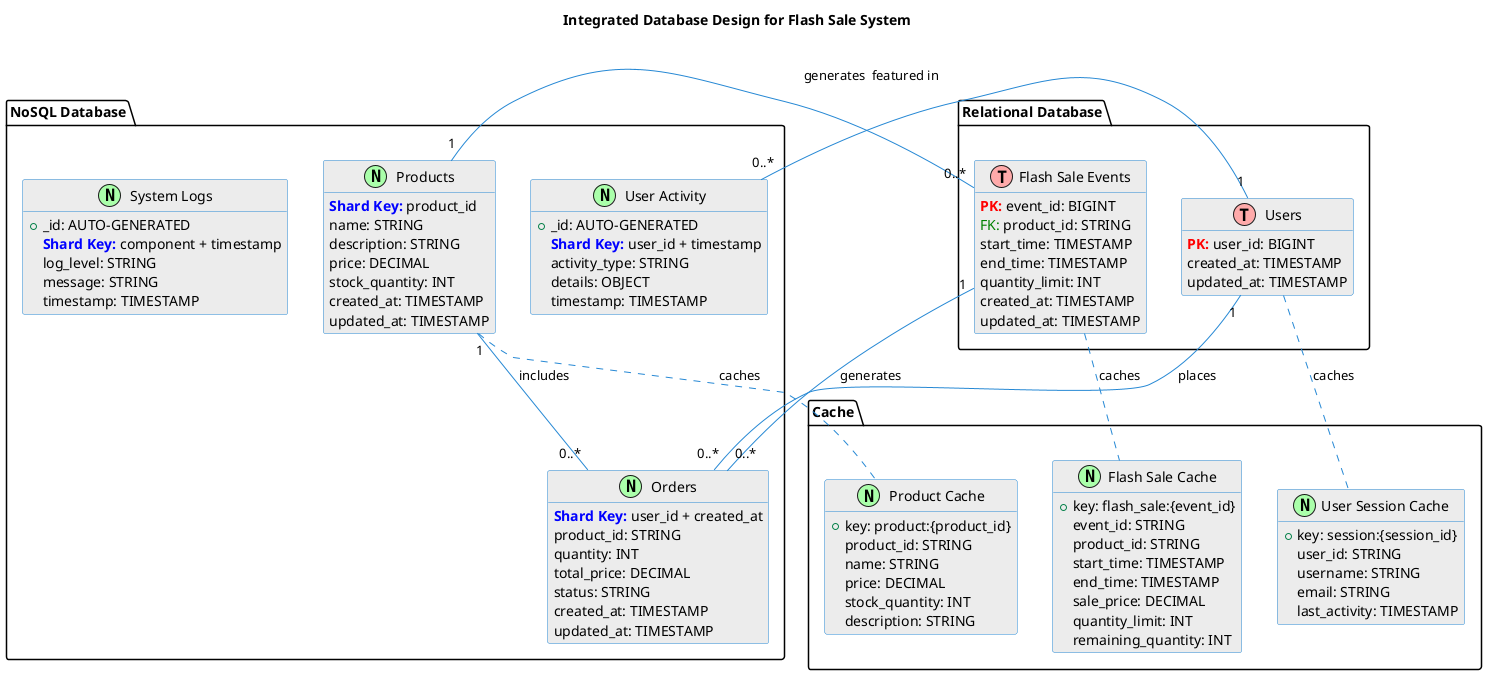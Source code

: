 @startuml
!define TABLE(name,desc) class name as "desc" << (T,#FFAAAA) >>
!define NOSQL(name,desc) class name as "desc" << (N,#AAFFAA) >>
!define PK(x) <b><color:red>PK: </color></b>x
!define FK(x) <color:green>FK: </color>x
!define SK(x) <b><color:blue>Shard Key: </color></b>x
hide methods
hide stereotypes

skinparam class {
    BackgroundColor #ECECEC
    ArrowColor #2688d4
    BorderColor #2688d4
}

title Integrated Database Design for Flash Sale System

package "Relational Database" {
    TABLE(users, "Users") {
        PK(user_id): BIGINT
        username: VARCHAR(50)
        email: VARCHAR(100)
        password_hash: VARCHAR(255)
        created_at: TIMESTAMP
        updated_at: TIMESTAMP
    }

    TABLE(flash_sale_events, "Flash Sale Events") {
        PK(event_id): BIGINT
        FK(product_id): STRING
        start_time: TIMESTAMP
        end_time: TIMESTAMP
        sale_price: DECIMAL(10,2)
        quantity_limit: INT
        created_at: TIMESTAMP
        updated_at: TIMESTAMP
    }
}

package "NoSQL Database" {
    NOSQL(products, "Products") {
        + _id: STRING (product_id)
        SK(product_id)
        name: STRING
        description: STRING
        price: DECIMAL
        stock_quantity: INT
        created_at: TIMESTAMP
        updated_at: TIMESTAMP
    }

    NOSQL(orders, "Orders") {
        + _id: STRING (order_id)
        SK(user_id + created_at)
        product_id: STRING
        quantity: INT
        total_price: DECIMAL
        status: STRING
        created_at: TIMESTAMP
        updated_at: TIMESTAMP
    }

    NOSQL(user_activity, "User Activity") {
        + _id: AUTO-GENERATED
        SK(user_id + timestamp)
        activity_type: STRING
        details: OBJECT
        timestamp: TIMESTAMP
    }

    NOSQL(system_logs, "System Logs") {
        + _id: AUTO-GENERATED
        SK(component + timestamp)
        log_level: STRING
        message: STRING
        timestamp: TIMESTAMP
    }
}

package "Cache" {
    NOSQL(product_cache, "Product Cache") {
        + key: product:{product_id}
        product_id: STRING
        name: STRING
        price: DECIMAL
        stock_quantity: INT
        description: STRING
    }

    NOSQL(flash_sale_cache, "Flash Sale Cache") {
        + key: flash_sale:{event_id}
        event_id: STRING
        product_id: STRING
        start_time: TIMESTAMP
        end_time: TIMESTAMP
        sale_price: DECIMAL
        quantity_limit: INT
        remaining_quantity: INT
    }

    NOSQL(user_session_cache, "User Session Cache") {
        + key: session:{session_id}
        user_id: STRING
        username: STRING
        email: STRING
        last_activity: TIMESTAMP
    }
}

' Relationships
users "1" -- "0..*" orders : places
users "1" -- "0..*" user_activity : generates
products "1" -- "0..*" orders : includes
products "1" -- "0..*" flash_sale_events : featured in
flash_sale_events "1" -- "0..*" orders : generates

' Cache relationships
products .. product_cache : caches
flash_sale_events .. flash_sale_cache : caches
users .. user_session_cache : caches

@enduml
